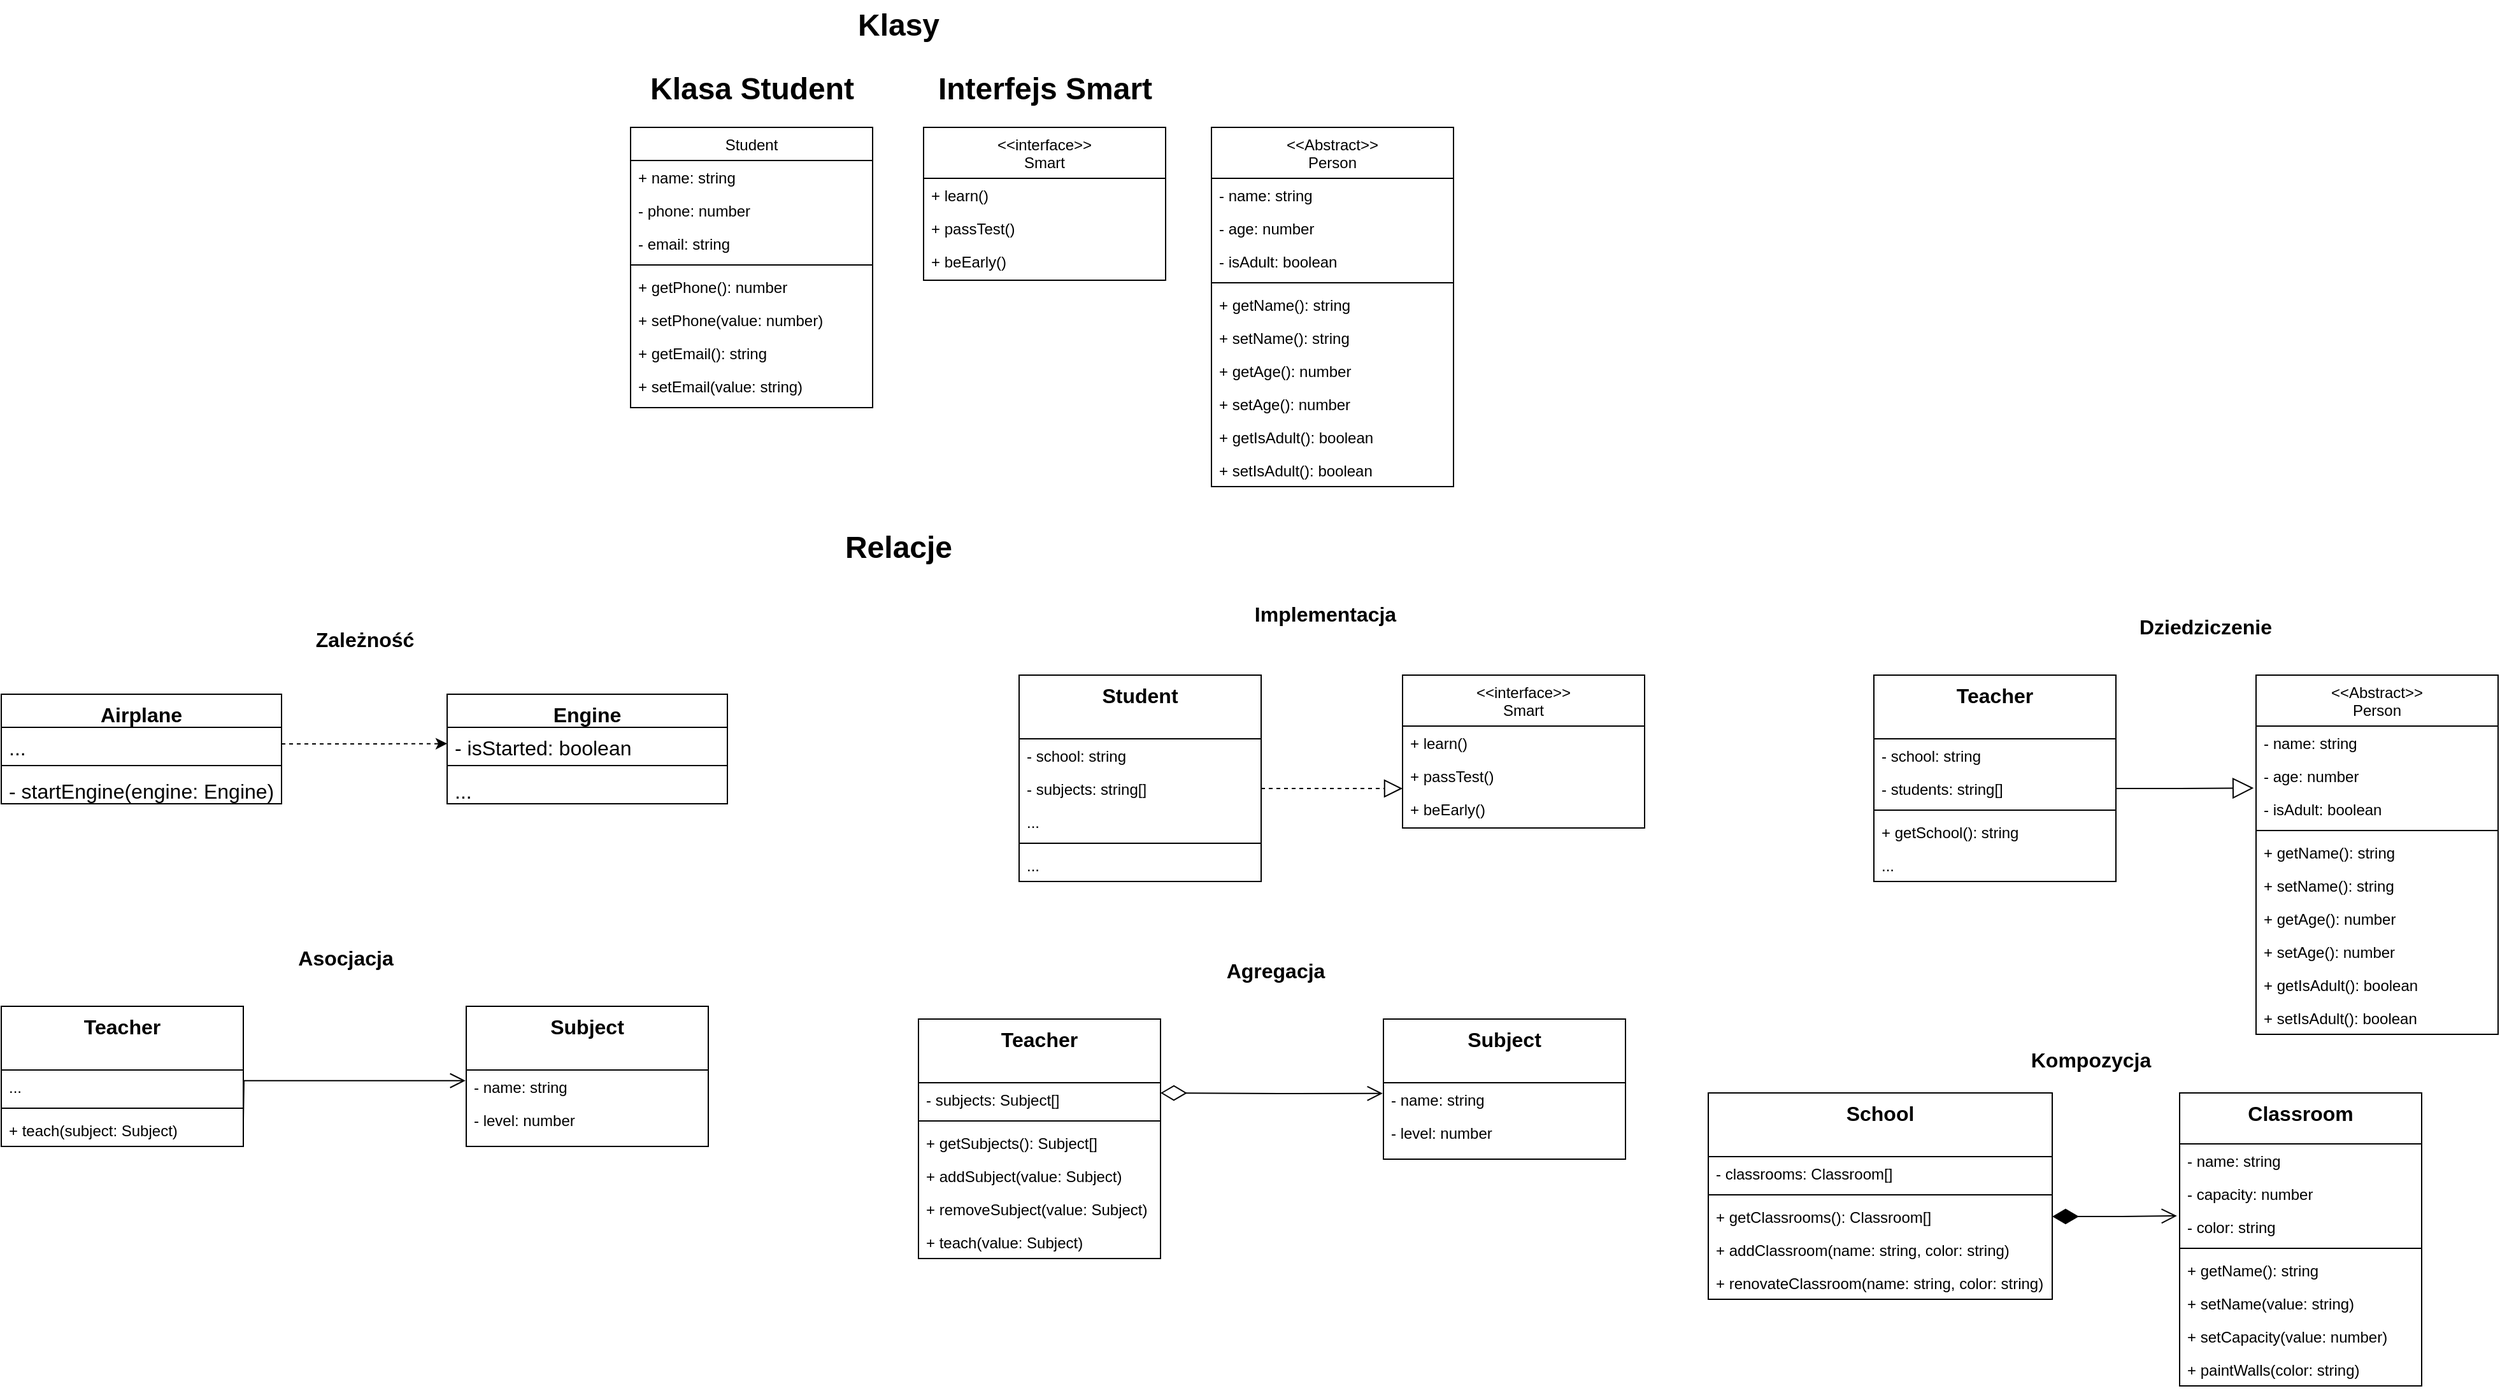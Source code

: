 <mxfile version="20.8.5" type="device"><diagram id="C5RBs43oDa-KdzZeNtuy" name="Page-1"><mxGraphModel dx="3452" dy="1570" grid="1" gridSize="10" guides="1" tooltips="1" connect="1" arrows="1" fold="1" page="1" pageScale="1" pageWidth="827" pageHeight="1169" math="0" shadow="0"><root><mxCell id="WIyWlLk6GJQsqaUBKTNV-0"/><mxCell id="WIyWlLk6GJQsqaUBKTNV-1" parent="WIyWlLk6GJQsqaUBKTNV-0"/><mxCell id="zkfFHV4jXpPFQw0GAbJ--0" value="Student" style="swimlane;fontStyle=0;align=center;verticalAlign=top;childLayout=stackLayout;horizontal=1;startSize=26;horizontalStack=0;resizeParent=1;resizeLast=0;collapsible=1;marginBottom=0;rounded=0;shadow=0;strokeWidth=1;" parent="WIyWlLk6GJQsqaUBKTNV-1" vertex="1"><mxGeometry x="204" y="130" width="190" height="220" as="geometry"><mxRectangle x="230" y="140" width="160" height="26" as="alternateBounds"/></mxGeometry></mxCell><mxCell id="zkfFHV4jXpPFQw0GAbJ--1" value="+ name: string" style="text;align=left;verticalAlign=top;spacingLeft=4;spacingRight=4;overflow=hidden;rotatable=0;points=[[0,0.5],[1,0.5]];portConstraint=eastwest;" parent="zkfFHV4jXpPFQw0GAbJ--0" vertex="1"><mxGeometry y="26" width="190" height="26" as="geometry"/></mxCell><mxCell id="zkfFHV4jXpPFQw0GAbJ--2" value="- phone: number" style="text;align=left;verticalAlign=top;spacingLeft=4;spacingRight=4;overflow=hidden;rotatable=0;points=[[0,0.5],[1,0.5]];portConstraint=eastwest;rounded=0;shadow=0;html=0;" parent="zkfFHV4jXpPFQw0GAbJ--0" vertex="1"><mxGeometry y="52" width="190" height="26" as="geometry"/></mxCell><mxCell id="zkfFHV4jXpPFQw0GAbJ--3" value="- email: string" style="text;align=left;verticalAlign=top;spacingLeft=4;spacingRight=4;overflow=hidden;rotatable=0;points=[[0,0.5],[1,0.5]];portConstraint=eastwest;rounded=0;shadow=0;html=0;" parent="zkfFHV4jXpPFQw0GAbJ--0" vertex="1"><mxGeometry y="78" width="190" height="26" as="geometry"/></mxCell><mxCell id="zkfFHV4jXpPFQw0GAbJ--4" value="" style="line;html=1;strokeWidth=1;align=left;verticalAlign=middle;spacingTop=-1;spacingLeft=3;spacingRight=3;rotatable=0;labelPosition=right;points=[];portConstraint=eastwest;" parent="zkfFHV4jXpPFQw0GAbJ--0" vertex="1"><mxGeometry y="104" width="190" height="8" as="geometry"/></mxCell><mxCell id="_cCwuV0gf8mc_dnum8Rk-0" value="+ getPhone(): number" style="text;align=left;verticalAlign=top;spacingLeft=4;spacingRight=4;overflow=hidden;rotatable=0;points=[[0,0.5],[1,0.5]];portConstraint=eastwest;rounded=0;shadow=0;html=0;" parent="zkfFHV4jXpPFQw0GAbJ--0" vertex="1"><mxGeometry y="112" width="190" height="26" as="geometry"/></mxCell><mxCell id="_cCwuV0gf8mc_dnum8Rk-1" value="+ setPhone(value: number)" style="text;align=left;verticalAlign=top;spacingLeft=4;spacingRight=4;overflow=hidden;rotatable=0;points=[[0,0.5],[1,0.5]];portConstraint=eastwest;rounded=0;shadow=0;html=0;" parent="zkfFHV4jXpPFQw0GAbJ--0" vertex="1"><mxGeometry y="138" width="190" height="26" as="geometry"/></mxCell><mxCell id="_cCwuV0gf8mc_dnum8Rk-3" value="+ getEmail(): string" style="text;align=left;verticalAlign=top;spacingLeft=4;spacingRight=4;overflow=hidden;rotatable=0;points=[[0,0.5],[1,0.5]];portConstraint=eastwest;rounded=0;shadow=0;html=0;" parent="zkfFHV4jXpPFQw0GAbJ--0" vertex="1"><mxGeometry y="164" width="190" height="26" as="geometry"/></mxCell><mxCell id="_cCwuV0gf8mc_dnum8Rk-4" value="+ setEmail(value: string)" style="text;align=left;verticalAlign=top;spacingLeft=4;spacingRight=4;overflow=hidden;rotatable=0;points=[[0,0.5],[1,0.5]];portConstraint=eastwest;rounded=0;shadow=0;html=0;" parent="zkfFHV4jXpPFQw0GAbJ--0" vertex="1"><mxGeometry y="190" width="190" height="26" as="geometry"/></mxCell><mxCell id="_cCwuV0gf8mc_dnum8Rk-6" value="Klasa Student" style="text;strokeColor=none;fillColor=none;html=1;fontSize=24;fontStyle=1;verticalAlign=middle;align=center;" parent="WIyWlLk6GJQsqaUBKTNV-1" vertex="1"><mxGeometry x="249" y="80" width="100" height="40" as="geometry"/></mxCell><mxCell id="_cCwuV0gf8mc_dnum8Rk-7" value="&lt;&lt;interface&gt;&gt;&#10;Smart" style="swimlane;fontStyle=0;align=center;verticalAlign=top;childLayout=stackLayout;horizontal=1;startSize=40;horizontalStack=0;resizeParent=1;resizeLast=0;collapsible=1;marginBottom=0;rounded=0;shadow=0;strokeWidth=1;" parent="WIyWlLk6GJQsqaUBKTNV-1" vertex="1"><mxGeometry x="434" y="130" width="190" height="120" as="geometry"><mxRectangle x="230" y="140" width="160" height="26" as="alternateBounds"/></mxGeometry></mxCell><mxCell id="_cCwuV0gf8mc_dnum8Rk-8" value="+ learn()" style="text;align=left;verticalAlign=top;spacingLeft=4;spacingRight=4;overflow=hidden;rotatable=0;points=[[0,0.5],[1,0.5]];portConstraint=eastwest;" parent="_cCwuV0gf8mc_dnum8Rk-7" vertex="1"><mxGeometry y="40" width="190" height="26" as="geometry"/></mxCell><mxCell id="_cCwuV0gf8mc_dnum8Rk-10" value="+ passTest()" style="text;align=left;verticalAlign=top;spacingLeft=4;spacingRight=4;overflow=hidden;rotatable=0;points=[[0,0.5],[1,0.5]];portConstraint=eastwest;rounded=0;shadow=0;html=0;" parent="_cCwuV0gf8mc_dnum8Rk-7" vertex="1"><mxGeometry y="66" width="190" height="26" as="geometry"/></mxCell><mxCell id="_cCwuV0gf8mc_dnum8Rk-17" value="+ beEarly()" style="text;align=left;verticalAlign=top;spacingLeft=4;spacingRight=4;overflow=hidden;rotatable=0;points=[[0,0.5],[1,0.5]];portConstraint=eastwest;rounded=0;shadow=0;html=0;" parent="_cCwuV0gf8mc_dnum8Rk-7" vertex="1"><mxGeometry y="92" width="190" height="26" as="geometry"/></mxCell><mxCell id="_cCwuV0gf8mc_dnum8Rk-16" value="Interfejs Smart" style="text;strokeColor=none;fillColor=none;html=1;fontSize=24;fontStyle=1;verticalAlign=middle;align=center;" parent="WIyWlLk6GJQsqaUBKTNV-1" vertex="1"><mxGeometry x="479" y="80" width="100" height="40" as="geometry"/></mxCell><mxCell id="_cCwuV0gf8mc_dnum8Rk-18" value="Relacje" style="text;strokeColor=none;fillColor=none;html=1;fontSize=24;fontStyle=1;verticalAlign=middle;align=center;" parent="WIyWlLk6GJQsqaUBKTNV-1" vertex="1"><mxGeometry x="364" y="440" width="100" height="40" as="geometry"/></mxCell><mxCell id="_cCwuV0gf8mc_dnum8Rk-19" value="Klasy" style="text;strokeColor=none;fillColor=none;html=1;fontSize=24;fontStyle=1;verticalAlign=middle;align=center;" parent="WIyWlLk6GJQsqaUBKTNV-1" vertex="1"><mxGeometry x="364" y="30" width="100" height="40" as="geometry"/></mxCell><mxCell id="_cCwuV0gf8mc_dnum8Rk-20" value="&lt;font style=&quot;font-size: 16px;&quot;&gt;Zależność&lt;/font&gt;" style="text;strokeColor=none;fillColor=none;html=1;fontSize=24;fontStyle=1;verticalAlign=middle;align=center;" parent="WIyWlLk6GJQsqaUBKTNV-1" vertex="1"><mxGeometry x="-55" y="510" width="100" height="40" as="geometry"/></mxCell><mxCell id="_cCwuV0gf8mc_dnum8Rk-21" value="Airplane" style="swimlane;fontStyle=1;align=center;verticalAlign=top;childLayout=stackLayout;horizontal=1;startSize=26;horizontalStack=0;resizeParent=1;resizeParentMax=0;resizeLast=0;collapsible=1;marginBottom=0;fontSize=16;" parent="WIyWlLk6GJQsqaUBKTNV-1" vertex="1"><mxGeometry x="-290" y="575" width="220" height="86" as="geometry"/></mxCell><mxCell id="_cCwuV0gf8mc_dnum8Rk-22" value="..." style="text;strokeColor=none;fillColor=none;align=left;verticalAlign=top;spacingLeft=4;spacingRight=4;overflow=hidden;rotatable=0;points=[[0,0.5],[1,0.5]];portConstraint=eastwest;fontSize=16;" parent="_cCwuV0gf8mc_dnum8Rk-21" vertex="1"><mxGeometry y="26" width="220" height="26" as="geometry"/></mxCell><mxCell id="_cCwuV0gf8mc_dnum8Rk-23" value="" style="line;strokeWidth=1;fillColor=none;align=left;verticalAlign=middle;spacingTop=-1;spacingLeft=3;spacingRight=3;rotatable=0;labelPosition=right;points=[];portConstraint=eastwest;strokeColor=inherit;fontSize=16;" parent="_cCwuV0gf8mc_dnum8Rk-21" vertex="1"><mxGeometry y="52" width="220" height="8" as="geometry"/></mxCell><mxCell id="_cCwuV0gf8mc_dnum8Rk-24" value="- startEngine(engine: Engine)" style="text;strokeColor=none;fillColor=none;align=left;verticalAlign=top;spacingLeft=4;spacingRight=4;overflow=hidden;rotatable=0;points=[[0,0.5],[1,0.5]];portConstraint=eastwest;fontSize=16;" parent="_cCwuV0gf8mc_dnum8Rk-21" vertex="1"><mxGeometry y="60" width="220" height="26" as="geometry"/></mxCell><mxCell id="_cCwuV0gf8mc_dnum8Rk-26" style="edgeStyle=orthogonalEdgeStyle;rounded=0;orthogonalLoop=1;jettySize=auto;html=1;exitX=1;exitY=0.5;exitDx=0;exitDy=0;fontSize=16;dashed=1;endArrow=classic;endFill=1;" parent="WIyWlLk6GJQsqaUBKTNV-1" source="_cCwuV0gf8mc_dnum8Rk-22" edge="1"><mxGeometry relative="1" as="geometry"><mxPoint x="60" y="613.793" as="targetPoint"/></mxGeometry></mxCell><mxCell id="_cCwuV0gf8mc_dnum8Rk-33" value="Engine" style="swimlane;fontStyle=1;align=center;verticalAlign=top;childLayout=stackLayout;horizontal=1;startSize=26;horizontalStack=0;resizeParent=1;resizeParentMax=0;resizeLast=0;collapsible=1;marginBottom=0;fontSize=16;" parent="WIyWlLk6GJQsqaUBKTNV-1" vertex="1"><mxGeometry x="60" y="575" width="220" height="86" as="geometry"/></mxCell><mxCell id="_cCwuV0gf8mc_dnum8Rk-34" value="- isStarted: boolean" style="text;strokeColor=none;fillColor=none;align=left;verticalAlign=top;spacingLeft=4;spacingRight=4;overflow=hidden;rotatable=0;points=[[0,0.5],[1,0.5]];portConstraint=eastwest;fontSize=16;" parent="_cCwuV0gf8mc_dnum8Rk-33" vertex="1"><mxGeometry y="26" width="220" height="26" as="geometry"/></mxCell><mxCell id="_cCwuV0gf8mc_dnum8Rk-35" value="" style="line;strokeWidth=1;fillColor=none;align=left;verticalAlign=middle;spacingTop=-1;spacingLeft=3;spacingRight=3;rotatable=0;labelPosition=right;points=[];portConstraint=eastwest;strokeColor=inherit;fontSize=16;" parent="_cCwuV0gf8mc_dnum8Rk-33" vertex="1"><mxGeometry y="52" width="220" height="8" as="geometry"/></mxCell><mxCell id="_cCwuV0gf8mc_dnum8Rk-36" value="..." style="text;strokeColor=none;fillColor=none;align=left;verticalAlign=top;spacingLeft=4;spacingRight=4;overflow=hidden;rotatable=0;points=[[0,0.5],[1,0.5]];portConstraint=eastwest;fontSize=16;" parent="_cCwuV0gf8mc_dnum8Rk-33" vertex="1"><mxGeometry y="60" width="220" height="26" as="geometry"/></mxCell><mxCell id="_cCwuV0gf8mc_dnum8Rk-37" value="&lt;font style=&quot;font-size: 16px;&quot;&gt;Implementacja&lt;/font&gt;" style="text;strokeColor=none;fillColor=none;html=1;fontSize=24;fontStyle=1;verticalAlign=middle;align=center;" parent="WIyWlLk6GJQsqaUBKTNV-1" vertex="1"><mxGeometry x="699" y="490" width="100" height="40" as="geometry"/></mxCell><mxCell id="_cCwuV0gf8mc_dnum8Rk-63" value="Student" style="swimlane;fontStyle=1;align=center;verticalAlign=top;childLayout=stackLayout;horizontal=1;startSize=50;horizontalStack=0;resizeParent=1;resizeLast=0;collapsible=1;marginBottom=0;rounded=0;shadow=0;strokeWidth=1;fontSize=16;" parent="WIyWlLk6GJQsqaUBKTNV-1" vertex="1"><mxGeometry x="509" y="560" width="190" height="162" as="geometry"><mxRectangle x="230" y="140" width="160" height="26" as="alternateBounds"/></mxGeometry></mxCell><mxCell id="_cCwuV0gf8mc_dnum8Rk-64" value="- school: string" style="text;align=left;verticalAlign=top;spacingLeft=4;spacingRight=4;overflow=hidden;rotatable=0;points=[[0,0.5],[1,0.5]];portConstraint=eastwest;" parent="_cCwuV0gf8mc_dnum8Rk-63" vertex="1"><mxGeometry y="50" width="190" height="26" as="geometry"/></mxCell><mxCell id="_cCwuV0gf8mc_dnum8Rk-65" value="- subjects: string[]" style="text;align=left;verticalAlign=top;spacingLeft=4;spacingRight=4;overflow=hidden;rotatable=0;points=[[0,0.5],[1,0.5]];portConstraint=eastwest;rounded=0;shadow=0;html=0;" parent="_cCwuV0gf8mc_dnum8Rk-63" vertex="1"><mxGeometry y="76" width="190" height="26" as="geometry"/></mxCell><mxCell id="_cCwuV0gf8mc_dnum8Rk-69" value="..." style="text;align=left;verticalAlign=top;spacingLeft=4;spacingRight=4;overflow=hidden;rotatable=0;points=[[0,0.5],[1,0.5]];portConstraint=eastwest;rounded=0;shadow=0;html=0;" parent="_cCwuV0gf8mc_dnum8Rk-63" vertex="1"><mxGeometry y="102" width="190" height="26" as="geometry"/></mxCell><mxCell id="_cCwuV0gf8mc_dnum8Rk-66" value="" style="line;html=1;strokeWidth=1;align=left;verticalAlign=middle;spacingTop=-1;spacingLeft=3;spacingRight=3;rotatable=0;labelPosition=right;points=[];portConstraint=eastwest;" parent="_cCwuV0gf8mc_dnum8Rk-63" vertex="1"><mxGeometry y="128" width="190" height="8" as="geometry"/></mxCell><mxCell id="_cCwuV0gf8mc_dnum8Rk-67" value="..." style="text;align=left;verticalAlign=top;spacingLeft=4;spacingRight=4;overflow=hidden;rotatable=0;points=[[0,0.5],[1,0.5]];portConstraint=eastwest;rounded=0;shadow=0;html=0;" parent="_cCwuV0gf8mc_dnum8Rk-63" vertex="1"><mxGeometry y="136" width="190" height="26" as="geometry"/></mxCell><mxCell id="_cCwuV0gf8mc_dnum8Rk-70" style="edgeStyle=orthogonalEdgeStyle;rounded=0;orthogonalLoop=1;jettySize=auto;html=1;exitX=1;exitY=0.5;exitDx=0;exitDy=0;entryX=0;entryY=0.5;entryDx=0;entryDy=0;dashed=1;fontSize=16;endArrow=block;endFill=0;endSize=12;" parent="WIyWlLk6GJQsqaUBKTNV-1" source="_cCwuV0gf8mc_dnum8Rk-65" edge="1"><mxGeometry relative="1" as="geometry"><mxPoint x="810" y="649" as="targetPoint"/></mxGeometry></mxCell><mxCell id="j95uNgf7LJZjvGZWHaTE-1" value="&lt;&lt;Abstract&gt;&gt;&#10;Person" style="swimlane;fontStyle=0;align=center;verticalAlign=top;childLayout=stackLayout;horizontal=1;startSize=40;horizontalStack=0;resizeParent=1;resizeLast=0;collapsible=1;marginBottom=0;rounded=0;shadow=0;strokeWidth=1;" parent="WIyWlLk6GJQsqaUBKTNV-1" vertex="1"><mxGeometry x="660" y="130" width="190" height="282" as="geometry"><mxRectangle x="230" y="140" width="160" height="26" as="alternateBounds"/></mxGeometry></mxCell><mxCell id="j95uNgf7LJZjvGZWHaTE-2" value="- name: string" style="text;align=left;verticalAlign=top;spacingLeft=4;spacingRight=4;overflow=hidden;rotatable=0;points=[[0,0.5],[1,0.5]];portConstraint=eastwest;" parent="j95uNgf7LJZjvGZWHaTE-1" vertex="1"><mxGeometry y="40" width="190" height="26" as="geometry"/></mxCell><mxCell id="j95uNgf7LJZjvGZWHaTE-3" value="- age: number" style="text;align=left;verticalAlign=top;spacingLeft=4;spacingRight=4;overflow=hidden;rotatable=0;points=[[0,0.5],[1,0.5]];portConstraint=eastwest;rounded=0;shadow=0;html=0;" parent="j95uNgf7LJZjvGZWHaTE-1" vertex="1"><mxGeometry y="66" width="190" height="26" as="geometry"/></mxCell><mxCell id="j95uNgf7LJZjvGZWHaTE-4" value="- isAdult: boolean" style="text;align=left;verticalAlign=top;spacingLeft=4;spacingRight=4;overflow=hidden;rotatable=0;points=[[0,0.5],[1,0.5]];portConstraint=eastwest;rounded=0;shadow=0;html=0;" parent="j95uNgf7LJZjvGZWHaTE-1" vertex="1"><mxGeometry y="92" width="190" height="26" as="geometry"/></mxCell><mxCell id="j95uNgf7LJZjvGZWHaTE-5" value="" style="line;html=1;strokeWidth=1;align=left;verticalAlign=middle;spacingTop=-1;spacingLeft=3;spacingRight=3;rotatable=0;labelPosition=right;points=[];portConstraint=eastwest;" parent="j95uNgf7LJZjvGZWHaTE-1" vertex="1"><mxGeometry y="118" width="190" height="8" as="geometry"/></mxCell><mxCell id="j95uNgf7LJZjvGZWHaTE-6" value="+ getName(): string" style="text;align=left;verticalAlign=top;spacingLeft=4;spacingRight=4;overflow=hidden;rotatable=0;points=[[0,0.5],[1,0.5]];portConstraint=eastwest;rounded=0;shadow=0;html=0;" parent="j95uNgf7LJZjvGZWHaTE-1" vertex="1"><mxGeometry y="126" width="190" height="26" as="geometry"/></mxCell><mxCell id="j95uNgf7LJZjvGZWHaTE-7" value="+ setName(): string" style="text;align=left;verticalAlign=top;spacingLeft=4;spacingRight=4;overflow=hidden;rotatable=0;points=[[0,0.5],[1,0.5]];portConstraint=eastwest;rounded=0;shadow=0;html=0;" parent="j95uNgf7LJZjvGZWHaTE-1" vertex="1"><mxGeometry y="152" width="190" height="26" as="geometry"/></mxCell><mxCell id="j95uNgf7LJZjvGZWHaTE-8" value="+ getAge(): number" style="text;align=left;verticalAlign=top;spacingLeft=4;spacingRight=4;overflow=hidden;rotatable=0;points=[[0,0.5],[1,0.5]];portConstraint=eastwest;rounded=0;shadow=0;html=0;" parent="j95uNgf7LJZjvGZWHaTE-1" vertex="1"><mxGeometry y="178" width="190" height="26" as="geometry"/></mxCell><mxCell id="j95uNgf7LJZjvGZWHaTE-9" value="+ setAge(): number" style="text;align=left;verticalAlign=top;spacingLeft=4;spacingRight=4;overflow=hidden;rotatable=0;points=[[0,0.5],[1,0.5]];portConstraint=eastwest;rounded=0;shadow=0;html=0;" parent="j95uNgf7LJZjvGZWHaTE-1" vertex="1"><mxGeometry y="204" width="190" height="26" as="geometry"/></mxCell><mxCell id="j95uNgf7LJZjvGZWHaTE-10" value="+ getIsAdult(): boolean" style="text;align=left;verticalAlign=top;spacingLeft=4;spacingRight=4;overflow=hidden;rotatable=0;points=[[0,0.5],[1,0.5]];portConstraint=eastwest;rounded=0;shadow=0;html=0;" parent="j95uNgf7LJZjvGZWHaTE-1" vertex="1"><mxGeometry y="230" width="190" height="26" as="geometry"/></mxCell><mxCell id="j95uNgf7LJZjvGZWHaTE-11" value="+ setIsAdult(): boolean" style="text;align=left;verticalAlign=top;spacingLeft=4;spacingRight=4;overflow=hidden;rotatable=0;points=[[0,0.5],[1,0.5]];portConstraint=eastwest;rounded=0;shadow=0;html=0;" parent="j95uNgf7LJZjvGZWHaTE-1" vertex="1"><mxGeometry y="256" width="190" height="26" as="geometry"/></mxCell><mxCell id="j95uNgf7LJZjvGZWHaTE-12" value="&lt;&lt;interface&gt;&gt;&#10;Smart" style="swimlane;fontStyle=0;align=center;verticalAlign=top;childLayout=stackLayout;horizontal=1;startSize=40;horizontalStack=0;resizeParent=1;resizeLast=0;collapsible=1;marginBottom=0;rounded=0;shadow=0;strokeWidth=1;" parent="WIyWlLk6GJQsqaUBKTNV-1" vertex="1"><mxGeometry x="810" y="560" width="190" height="120" as="geometry"><mxRectangle x="230" y="140" width="160" height="26" as="alternateBounds"/></mxGeometry></mxCell><mxCell id="j95uNgf7LJZjvGZWHaTE-13" value="+ learn()" style="text;align=left;verticalAlign=top;spacingLeft=4;spacingRight=4;overflow=hidden;rotatable=0;points=[[0,0.5],[1,0.5]];portConstraint=eastwest;" parent="j95uNgf7LJZjvGZWHaTE-12" vertex="1"><mxGeometry y="40" width="190" height="26" as="geometry"/></mxCell><mxCell id="j95uNgf7LJZjvGZWHaTE-14" value="+ passTest()" style="text;align=left;verticalAlign=top;spacingLeft=4;spacingRight=4;overflow=hidden;rotatable=0;points=[[0,0.5],[1,0.5]];portConstraint=eastwest;rounded=0;shadow=0;html=0;" parent="j95uNgf7LJZjvGZWHaTE-12" vertex="1"><mxGeometry y="66" width="190" height="26" as="geometry"/></mxCell><mxCell id="j95uNgf7LJZjvGZWHaTE-15" value="+ beEarly()" style="text;align=left;verticalAlign=top;spacingLeft=4;spacingRight=4;overflow=hidden;rotatable=0;points=[[0,0.5],[1,0.5]];portConstraint=eastwest;rounded=0;shadow=0;html=0;" parent="j95uNgf7LJZjvGZWHaTE-12" vertex="1"><mxGeometry y="92" width="190" height="26" as="geometry"/></mxCell><mxCell id="j95uNgf7LJZjvGZWHaTE-16" value="&lt;&lt;Abstract&gt;&gt;&#10;Person" style="swimlane;fontStyle=0;align=center;verticalAlign=top;childLayout=stackLayout;horizontal=1;startSize=40;horizontalStack=0;resizeParent=1;resizeLast=0;collapsible=1;marginBottom=0;rounded=0;shadow=0;strokeWidth=1;" parent="WIyWlLk6GJQsqaUBKTNV-1" vertex="1"><mxGeometry x="1480" y="560" width="190" height="282" as="geometry"><mxRectangle x="230" y="140" width="160" height="26" as="alternateBounds"/></mxGeometry></mxCell><mxCell id="j95uNgf7LJZjvGZWHaTE-17" value="- name: string" style="text;align=left;verticalAlign=top;spacingLeft=4;spacingRight=4;overflow=hidden;rotatable=0;points=[[0,0.5],[1,0.5]];portConstraint=eastwest;" parent="j95uNgf7LJZjvGZWHaTE-16" vertex="1"><mxGeometry y="40" width="190" height="26" as="geometry"/></mxCell><mxCell id="j95uNgf7LJZjvGZWHaTE-18" value="- age: number" style="text;align=left;verticalAlign=top;spacingLeft=4;spacingRight=4;overflow=hidden;rotatable=0;points=[[0,0.5],[1,0.5]];portConstraint=eastwest;rounded=0;shadow=0;html=0;" parent="j95uNgf7LJZjvGZWHaTE-16" vertex="1"><mxGeometry y="66" width="190" height="26" as="geometry"/></mxCell><mxCell id="j95uNgf7LJZjvGZWHaTE-19" value="- isAdult: boolean" style="text;align=left;verticalAlign=top;spacingLeft=4;spacingRight=4;overflow=hidden;rotatable=0;points=[[0,0.5],[1,0.5]];portConstraint=eastwest;rounded=0;shadow=0;html=0;" parent="j95uNgf7LJZjvGZWHaTE-16" vertex="1"><mxGeometry y="92" width="190" height="26" as="geometry"/></mxCell><mxCell id="j95uNgf7LJZjvGZWHaTE-20" value="" style="line;html=1;strokeWidth=1;align=left;verticalAlign=middle;spacingTop=-1;spacingLeft=3;spacingRight=3;rotatable=0;labelPosition=right;points=[];portConstraint=eastwest;" parent="j95uNgf7LJZjvGZWHaTE-16" vertex="1"><mxGeometry y="118" width="190" height="8" as="geometry"/></mxCell><mxCell id="j95uNgf7LJZjvGZWHaTE-21" value="+ getName(): string" style="text;align=left;verticalAlign=top;spacingLeft=4;spacingRight=4;overflow=hidden;rotatable=0;points=[[0,0.5],[1,0.5]];portConstraint=eastwest;rounded=0;shadow=0;html=0;" parent="j95uNgf7LJZjvGZWHaTE-16" vertex="1"><mxGeometry y="126" width="190" height="26" as="geometry"/></mxCell><mxCell id="j95uNgf7LJZjvGZWHaTE-22" value="+ setName(): string" style="text;align=left;verticalAlign=top;spacingLeft=4;spacingRight=4;overflow=hidden;rotatable=0;points=[[0,0.5],[1,0.5]];portConstraint=eastwest;rounded=0;shadow=0;html=0;" parent="j95uNgf7LJZjvGZWHaTE-16" vertex="1"><mxGeometry y="152" width="190" height="26" as="geometry"/></mxCell><mxCell id="j95uNgf7LJZjvGZWHaTE-23" value="+ getAge(): number" style="text;align=left;verticalAlign=top;spacingLeft=4;spacingRight=4;overflow=hidden;rotatable=0;points=[[0,0.5],[1,0.5]];portConstraint=eastwest;rounded=0;shadow=0;html=0;" parent="j95uNgf7LJZjvGZWHaTE-16" vertex="1"><mxGeometry y="178" width="190" height="26" as="geometry"/></mxCell><mxCell id="j95uNgf7LJZjvGZWHaTE-24" value="+ setAge(): number" style="text;align=left;verticalAlign=top;spacingLeft=4;spacingRight=4;overflow=hidden;rotatable=0;points=[[0,0.5],[1,0.5]];portConstraint=eastwest;rounded=0;shadow=0;html=0;" parent="j95uNgf7LJZjvGZWHaTE-16" vertex="1"><mxGeometry y="204" width="190" height="26" as="geometry"/></mxCell><mxCell id="j95uNgf7LJZjvGZWHaTE-25" value="+ getIsAdult(): boolean" style="text;align=left;verticalAlign=top;spacingLeft=4;spacingRight=4;overflow=hidden;rotatable=0;points=[[0,0.5],[1,0.5]];portConstraint=eastwest;rounded=0;shadow=0;html=0;" parent="j95uNgf7LJZjvGZWHaTE-16" vertex="1"><mxGeometry y="230" width="190" height="26" as="geometry"/></mxCell><mxCell id="j95uNgf7LJZjvGZWHaTE-26" value="+ setIsAdult(): boolean" style="text;align=left;verticalAlign=top;spacingLeft=4;spacingRight=4;overflow=hidden;rotatable=0;points=[[0,0.5],[1,0.5]];portConstraint=eastwest;rounded=0;shadow=0;html=0;" parent="j95uNgf7LJZjvGZWHaTE-16" vertex="1"><mxGeometry y="256" width="190" height="26" as="geometry"/></mxCell><mxCell id="j95uNgf7LJZjvGZWHaTE-27" value="Teacher" style="swimlane;fontStyle=1;align=center;verticalAlign=top;childLayout=stackLayout;horizontal=1;startSize=50;horizontalStack=0;resizeParent=1;resizeLast=0;collapsible=1;marginBottom=0;rounded=0;shadow=0;strokeWidth=1;fontSize=16;" parent="WIyWlLk6GJQsqaUBKTNV-1" vertex="1"><mxGeometry x="1180" y="560" width="190" height="162" as="geometry"><mxRectangle x="230" y="140" width="160" height="26" as="alternateBounds"/></mxGeometry></mxCell><mxCell id="j95uNgf7LJZjvGZWHaTE-28" value="- school: string" style="text;align=left;verticalAlign=top;spacingLeft=4;spacingRight=4;overflow=hidden;rotatable=0;points=[[0,0.5],[1,0.5]];portConstraint=eastwest;" parent="j95uNgf7LJZjvGZWHaTE-27" vertex="1"><mxGeometry y="50" width="190" height="26" as="geometry"/></mxCell><mxCell id="j95uNgf7LJZjvGZWHaTE-29" value="- students: string[]" style="text;align=left;verticalAlign=top;spacingLeft=4;spacingRight=4;overflow=hidden;rotatable=0;points=[[0,0.5],[1,0.5]];portConstraint=eastwest;rounded=0;shadow=0;html=0;" parent="j95uNgf7LJZjvGZWHaTE-27" vertex="1"><mxGeometry y="76" width="190" height="26" as="geometry"/></mxCell><mxCell id="j95uNgf7LJZjvGZWHaTE-31" value="" style="line;html=1;strokeWidth=1;align=left;verticalAlign=middle;spacingTop=-1;spacingLeft=3;spacingRight=3;rotatable=0;labelPosition=right;points=[];portConstraint=eastwest;" parent="j95uNgf7LJZjvGZWHaTE-27" vertex="1"><mxGeometry y="102" width="190" height="8" as="geometry"/></mxCell><mxCell id="j95uNgf7LJZjvGZWHaTE-32" value="+ getSchool(): string" style="text;align=left;verticalAlign=top;spacingLeft=4;spacingRight=4;overflow=hidden;rotatable=0;points=[[0,0.5],[1,0.5]];portConstraint=eastwest;rounded=0;shadow=0;html=0;" parent="j95uNgf7LJZjvGZWHaTE-27" vertex="1"><mxGeometry y="110" width="190" height="26" as="geometry"/></mxCell><mxCell id="j95uNgf7LJZjvGZWHaTE-35" value="..." style="text;align=left;verticalAlign=top;spacingLeft=4;spacingRight=4;overflow=hidden;rotatable=0;points=[[0,0.5],[1,0.5]];portConstraint=eastwest;rounded=0;shadow=0;html=0;" parent="j95uNgf7LJZjvGZWHaTE-27" vertex="1"><mxGeometry y="136" width="190" height="26" as="geometry"/></mxCell><mxCell id="j95uNgf7LJZjvGZWHaTE-33" value="&lt;font style=&quot;font-size: 16px;&quot;&gt;Dziedziczenie&lt;/font&gt;" style="text;strokeColor=none;fillColor=none;html=1;fontSize=24;fontStyle=1;verticalAlign=middle;align=center;" parent="WIyWlLk6GJQsqaUBKTNV-1" vertex="1"><mxGeometry x="1390" y="500" width="100" height="40" as="geometry"/></mxCell><mxCell id="j95uNgf7LJZjvGZWHaTE-34" style="edgeStyle=orthogonalEdgeStyle;rounded=0;orthogonalLoop=1;jettySize=auto;html=1;entryX=-0.01;entryY=0.872;entryDx=0;entryDy=0;entryPerimeter=0;endArrow=block;endFill=0;endSize=14;" parent="WIyWlLk6GJQsqaUBKTNV-1" source="j95uNgf7LJZjvGZWHaTE-29" target="j95uNgf7LJZjvGZWHaTE-18" edge="1"><mxGeometry relative="1" as="geometry"/></mxCell><mxCell id="SFLHF1UI_JqIaEED-H_1-0" value="Teacher" style="swimlane;fontStyle=1;align=center;verticalAlign=top;childLayout=stackLayout;horizontal=1;startSize=50;horizontalStack=0;resizeParent=1;resizeLast=0;collapsible=1;marginBottom=0;rounded=0;shadow=0;strokeWidth=1;fontSize=16;" vertex="1" parent="WIyWlLk6GJQsqaUBKTNV-1"><mxGeometry x="-290" y="820" width="190" height="110" as="geometry"><mxRectangle x="230" y="140" width="160" height="26" as="alternateBounds"/></mxGeometry></mxCell><mxCell id="SFLHF1UI_JqIaEED-H_1-3" value="..." style="text;align=left;verticalAlign=top;spacingLeft=4;spacingRight=4;overflow=hidden;rotatable=0;points=[[0,0.5],[1,0.5]];portConstraint=eastwest;rounded=0;shadow=0;html=0;" vertex="1" parent="SFLHF1UI_JqIaEED-H_1-0"><mxGeometry y="50" width="190" height="26" as="geometry"/></mxCell><mxCell id="SFLHF1UI_JqIaEED-H_1-4" value="" style="line;html=1;strokeWidth=1;align=left;verticalAlign=middle;spacingTop=-1;spacingLeft=3;spacingRight=3;rotatable=0;labelPosition=right;points=[];portConstraint=eastwest;" vertex="1" parent="SFLHF1UI_JqIaEED-H_1-0"><mxGeometry y="76" width="190" height="8" as="geometry"/></mxCell><mxCell id="SFLHF1UI_JqIaEED-H_1-5" value="+ teach(subject: Subject)" style="text;align=left;verticalAlign=top;spacingLeft=4;spacingRight=4;overflow=hidden;rotatable=0;points=[[0,0.5],[1,0.5]];portConstraint=eastwest;rounded=0;shadow=0;html=0;" vertex="1" parent="SFLHF1UI_JqIaEED-H_1-0"><mxGeometry y="84" width="190" height="26" as="geometry"/></mxCell><mxCell id="SFLHF1UI_JqIaEED-H_1-6" value="Subject" style="swimlane;fontStyle=1;align=center;verticalAlign=top;childLayout=stackLayout;horizontal=1;startSize=50;horizontalStack=0;resizeParent=1;resizeLast=0;collapsible=1;marginBottom=0;rounded=0;shadow=0;strokeWidth=1;fontSize=16;" vertex="1" parent="WIyWlLk6GJQsqaUBKTNV-1"><mxGeometry x="75" y="820" width="190" height="110" as="geometry"><mxRectangle x="230" y="140" width="160" height="26" as="alternateBounds"/></mxGeometry></mxCell><mxCell id="SFLHF1UI_JqIaEED-H_1-9" value="- name: string" style="text;align=left;verticalAlign=top;spacingLeft=4;spacingRight=4;overflow=hidden;rotatable=0;points=[[0,0.5],[1,0.5]];portConstraint=eastwest;rounded=0;shadow=0;html=0;" vertex="1" parent="SFLHF1UI_JqIaEED-H_1-6"><mxGeometry y="50" width="190" height="26" as="geometry"/></mxCell><mxCell id="SFLHF1UI_JqIaEED-H_1-11" value="- level: number" style="text;align=left;verticalAlign=top;spacingLeft=4;spacingRight=4;overflow=hidden;rotatable=0;points=[[0,0.5],[1,0.5]];portConstraint=eastwest;rounded=0;shadow=0;html=0;" vertex="1" parent="SFLHF1UI_JqIaEED-H_1-6"><mxGeometry y="76" width="190" height="26" as="geometry"/></mxCell><mxCell id="SFLHF1UI_JqIaEED-H_1-12" style="edgeStyle=orthogonalEdgeStyle;rounded=0;orthogonalLoop=1;jettySize=auto;html=1;endSize=10;endArrow=open;endFill=0;entryX=-0.003;entryY=0.322;entryDx=0;entryDy=0;entryPerimeter=0;" edge="1" parent="WIyWlLk6GJQsqaUBKTNV-1" target="SFLHF1UI_JqIaEED-H_1-9"><mxGeometry relative="1" as="geometry"><mxPoint x="-100" y="909" as="sourcePoint"/><mxPoint x="20" y="900" as="targetPoint"/></mxGeometry></mxCell><mxCell id="SFLHF1UI_JqIaEED-H_1-15" value="&lt;span style=&quot;font-size: 16px;&quot;&gt;Asocjacja&lt;/span&gt;" style="text;strokeColor=none;fillColor=none;html=1;fontSize=24;fontStyle=1;verticalAlign=middle;align=center;" vertex="1" parent="WIyWlLk6GJQsqaUBKTNV-1"><mxGeometry x="-70" y="760" width="100" height="40" as="geometry"/></mxCell><mxCell id="SFLHF1UI_JqIaEED-H_1-27" value="&lt;span style=&quot;font-size: 16px;&quot;&gt;Agregacja&lt;/span&gt;" style="text;strokeColor=none;fillColor=none;html=1;fontSize=24;fontStyle=1;verticalAlign=middle;align=center;" vertex="1" parent="WIyWlLk6GJQsqaUBKTNV-1"><mxGeometry x="660" y="770" width="100" height="40" as="geometry"/></mxCell><mxCell id="SFLHF1UI_JqIaEED-H_1-28" value="Teacher" style="swimlane;fontStyle=1;align=center;verticalAlign=top;childLayout=stackLayout;horizontal=1;startSize=50;horizontalStack=0;resizeParent=1;resizeLast=0;collapsible=1;marginBottom=0;rounded=0;shadow=0;strokeWidth=1;fontSize=16;" vertex="1" parent="WIyWlLk6GJQsqaUBKTNV-1"><mxGeometry x="430" y="830" width="190" height="188" as="geometry"><mxRectangle x="230" y="140" width="160" height="26" as="alternateBounds"/></mxGeometry></mxCell><mxCell id="SFLHF1UI_JqIaEED-H_1-29" value="- subjects: Subject[]" style="text;align=left;verticalAlign=top;spacingLeft=4;spacingRight=4;overflow=hidden;rotatable=0;points=[[0,0.5],[1,0.5]];portConstraint=eastwest;rounded=0;shadow=0;html=0;" vertex="1" parent="SFLHF1UI_JqIaEED-H_1-28"><mxGeometry y="50" width="190" height="26" as="geometry"/></mxCell><mxCell id="SFLHF1UI_JqIaEED-H_1-30" value="" style="line;html=1;strokeWidth=1;align=left;verticalAlign=middle;spacingTop=-1;spacingLeft=3;spacingRight=3;rotatable=0;labelPosition=right;points=[];portConstraint=eastwest;" vertex="1" parent="SFLHF1UI_JqIaEED-H_1-28"><mxGeometry y="76" width="190" height="8" as="geometry"/></mxCell><mxCell id="SFLHF1UI_JqIaEED-H_1-31" value="+ getSubjects(): Subject[]" style="text;align=left;verticalAlign=top;spacingLeft=4;spacingRight=4;overflow=hidden;rotatable=0;points=[[0,0.5],[1,0.5]];portConstraint=eastwest;rounded=0;shadow=0;html=0;" vertex="1" parent="SFLHF1UI_JqIaEED-H_1-28"><mxGeometry y="84" width="190" height="26" as="geometry"/></mxCell><mxCell id="SFLHF1UI_JqIaEED-H_1-36" value="+ addSubject(value: Subject)" style="text;align=left;verticalAlign=top;spacingLeft=4;spacingRight=4;overflow=hidden;rotatable=0;points=[[0,0.5],[1,0.5]];portConstraint=eastwest;rounded=0;shadow=0;html=0;" vertex="1" parent="SFLHF1UI_JqIaEED-H_1-28"><mxGeometry y="110" width="190" height="26" as="geometry"/></mxCell><mxCell id="SFLHF1UI_JqIaEED-H_1-37" value="+ removeSubject(value: Subject)" style="text;align=left;verticalAlign=top;spacingLeft=4;spacingRight=4;overflow=hidden;rotatable=0;points=[[0,0.5],[1,0.5]];portConstraint=eastwest;rounded=0;shadow=0;html=0;" vertex="1" parent="SFLHF1UI_JqIaEED-H_1-28"><mxGeometry y="136" width="190" height="26" as="geometry"/></mxCell><mxCell id="SFLHF1UI_JqIaEED-H_1-38" value="+ teach(value: Subject)" style="text;align=left;verticalAlign=top;spacingLeft=4;spacingRight=4;overflow=hidden;rotatable=0;points=[[0,0.5],[1,0.5]];portConstraint=eastwest;rounded=0;shadow=0;html=0;" vertex="1" parent="SFLHF1UI_JqIaEED-H_1-28"><mxGeometry y="162" width="190" height="26" as="geometry"/></mxCell><mxCell id="SFLHF1UI_JqIaEED-H_1-32" value="Subject" style="swimlane;fontStyle=1;align=center;verticalAlign=top;childLayout=stackLayout;horizontal=1;startSize=50;horizontalStack=0;resizeParent=1;resizeLast=0;collapsible=1;marginBottom=0;rounded=0;shadow=0;strokeWidth=1;fontSize=16;" vertex="1" parent="WIyWlLk6GJQsqaUBKTNV-1"><mxGeometry x="795" y="830" width="190" height="110" as="geometry"><mxRectangle x="230" y="140" width="160" height="26" as="alternateBounds"/></mxGeometry></mxCell><mxCell id="SFLHF1UI_JqIaEED-H_1-33" value="- name: string" style="text;align=left;verticalAlign=top;spacingLeft=4;spacingRight=4;overflow=hidden;rotatable=0;points=[[0,0.5],[1,0.5]];portConstraint=eastwest;rounded=0;shadow=0;html=0;" vertex="1" parent="SFLHF1UI_JqIaEED-H_1-32"><mxGeometry y="50" width="190" height="26" as="geometry"/></mxCell><mxCell id="SFLHF1UI_JqIaEED-H_1-34" value="- level: number" style="text;align=left;verticalAlign=top;spacingLeft=4;spacingRight=4;overflow=hidden;rotatable=0;points=[[0,0.5],[1,0.5]];portConstraint=eastwest;rounded=0;shadow=0;html=0;" vertex="1" parent="SFLHF1UI_JqIaEED-H_1-32"><mxGeometry y="76" width="190" height="26" as="geometry"/></mxCell><mxCell id="SFLHF1UI_JqIaEED-H_1-35" style="edgeStyle=orthogonalEdgeStyle;rounded=0;orthogonalLoop=1;jettySize=auto;html=1;endSize=10;endArrow=open;endFill=0;entryX=-0.003;entryY=0.322;entryDx=0;entryDy=0;entryPerimeter=0;startArrow=diamondThin;startFill=0;sourcePerimeterSpacing=0;targetPerimeterSpacing=0;startSize=18;" edge="1" parent="WIyWlLk6GJQsqaUBKTNV-1" target="SFLHF1UI_JqIaEED-H_1-33"><mxGeometry relative="1" as="geometry"><mxPoint x="620" y="888" as="sourcePoint"/><mxPoint x="740" y="910" as="targetPoint"/></mxGeometry></mxCell><mxCell id="SFLHF1UI_JqIaEED-H_1-39" value="&lt;span style=&quot;font-size: 16px;&quot;&gt;Kompozycja&lt;/span&gt;" style="text;strokeColor=none;fillColor=none;html=1;fontSize=24;fontStyle=1;verticalAlign=middle;align=center;" vertex="1" parent="WIyWlLk6GJQsqaUBKTNV-1"><mxGeometry x="1300" y="840" width="100" height="40" as="geometry"/></mxCell><mxCell id="SFLHF1UI_JqIaEED-H_1-40" value="School" style="swimlane;fontStyle=1;align=center;verticalAlign=top;childLayout=stackLayout;horizontal=1;startSize=50;horizontalStack=0;resizeParent=1;resizeLast=0;collapsible=1;marginBottom=0;rounded=0;shadow=0;strokeWidth=1;fontSize=16;" vertex="1" parent="WIyWlLk6GJQsqaUBKTNV-1"><mxGeometry x="1050" y="888" width="270" height="162" as="geometry"><mxRectangle x="230" y="140" width="160" height="26" as="alternateBounds"/></mxGeometry></mxCell><mxCell id="SFLHF1UI_JqIaEED-H_1-41" value="- classrooms: Classroom[]" style="text;align=left;verticalAlign=top;spacingLeft=4;spacingRight=4;overflow=hidden;rotatable=0;points=[[0,0.5],[1,0.5]];portConstraint=eastwest;rounded=0;shadow=0;html=0;" vertex="1" parent="SFLHF1UI_JqIaEED-H_1-40"><mxGeometry y="50" width="270" height="26" as="geometry"/></mxCell><mxCell id="SFLHF1UI_JqIaEED-H_1-42" value="" style="line;html=1;strokeWidth=1;align=left;verticalAlign=middle;spacingTop=-1;spacingLeft=3;spacingRight=3;rotatable=0;labelPosition=right;points=[];portConstraint=eastwest;" vertex="1" parent="SFLHF1UI_JqIaEED-H_1-40"><mxGeometry y="76" width="270" height="8" as="geometry"/></mxCell><mxCell id="SFLHF1UI_JqIaEED-H_1-43" value="+ getClassrooms(): Classroom[]" style="text;align=left;verticalAlign=top;spacingLeft=4;spacingRight=4;overflow=hidden;rotatable=0;points=[[0,0.5],[1,0.5]];portConstraint=eastwest;rounded=0;shadow=0;html=0;" vertex="1" parent="SFLHF1UI_JqIaEED-H_1-40"><mxGeometry y="84" width="270" height="26" as="geometry"/></mxCell><mxCell id="SFLHF1UI_JqIaEED-H_1-52" value="+ addClassroom(name: string, color: string)" style="text;align=left;verticalAlign=top;spacingLeft=4;spacingRight=4;overflow=hidden;rotatable=0;points=[[0,0.5],[1,0.5]];portConstraint=eastwest;rounded=0;shadow=0;html=0;" vertex="1" parent="SFLHF1UI_JqIaEED-H_1-40"><mxGeometry y="110" width="270" height="26" as="geometry"/></mxCell><mxCell id="SFLHF1UI_JqIaEED-H_1-51" value="+ renovateClassroom(name: string, color: string)" style="text;align=left;verticalAlign=top;spacingLeft=4;spacingRight=4;overflow=hidden;rotatable=0;points=[[0,0.5],[1,0.5]];portConstraint=eastwest;rounded=0;shadow=0;html=0;" vertex="1" parent="SFLHF1UI_JqIaEED-H_1-40"><mxGeometry y="136" width="270" height="26" as="geometry"/></mxCell><mxCell id="SFLHF1UI_JqIaEED-H_1-59" value="Classroom" style="swimlane;fontStyle=1;align=center;verticalAlign=top;childLayout=stackLayout;horizontal=1;startSize=40;horizontalStack=0;resizeParent=1;resizeLast=0;collapsible=1;marginBottom=0;rounded=0;shadow=0;strokeWidth=1;fontSize=16;" vertex="1" parent="WIyWlLk6GJQsqaUBKTNV-1"><mxGeometry x="1420" y="888" width="190" height="230" as="geometry"><mxRectangle x="230" y="140" width="160" height="26" as="alternateBounds"/></mxGeometry></mxCell><mxCell id="SFLHF1UI_JqIaEED-H_1-60" value="- name: string" style="text;align=left;verticalAlign=top;spacingLeft=4;spacingRight=4;overflow=hidden;rotatable=0;points=[[0,0.5],[1,0.5]];portConstraint=eastwest;" vertex="1" parent="SFLHF1UI_JqIaEED-H_1-59"><mxGeometry y="40" width="190" height="26" as="geometry"/></mxCell><mxCell id="SFLHF1UI_JqIaEED-H_1-71" value="- capacity: number" style="text;align=left;verticalAlign=top;spacingLeft=4;spacingRight=4;overflow=hidden;rotatable=0;points=[[0,0.5],[1,0.5]];portConstraint=eastwest;rounded=0;shadow=0;html=0;" vertex="1" parent="SFLHF1UI_JqIaEED-H_1-59"><mxGeometry y="66" width="190" height="26" as="geometry"/></mxCell><mxCell id="SFLHF1UI_JqIaEED-H_1-62" value="- color: string" style="text;align=left;verticalAlign=top;spacingLeft=4;spacingRight=4;overflow=hidden;rotatable=0;points=[[0,0.5],[1,0.5]];portConstraint=eastwest;rounded=0;shadow=0;html=0;" vertex="1" parent="SFLHF1UI_JqIaEED-H_1-59"><mxGeometry y="92" width="190" height="26" as="geometry"/></mxCell><mxCell id="SFLHF1UI_JqIaEED-H_1-63" value="" style="line;html=1;strokeWidth=1;align=left;verticalAlign=middle;spacingTop=-1;spacingLeft=3;spacingRight=3;rotatable=0;labelPosition=right;points=[];portConstraint=eastwest;" vertex="1" parent="SFLHF1UI_JqIaEED-H_1-59"><mxGeometry y="118" width="190" height="8" as="geometry"/></mxCell><mxCell id="SFLHF1UI_JqIaEED-H_1-77" value="+ getName(): string" style="text;align=left;verticalAlign=top;spacingLeft=4;spacingRight=4;overflow=hidden;rotatable=0;points=[[0,0.5],[1,0.5]];portConstraint=eastwest;rounded=0;shadow=0;html=0;" vertex="1" parent="SFLHF1UI_JqIaEED-H_1-59"><mxGeometry y="126" width="190" height="26" as="geometry"/></mxCell><mxCell id="SFLHF1UI_JqIaEED-H_1-76" value="+ setName(value: string)" style="text;align=left;verticalAlign=top;spacingLeft=4;spacingRight=4;overflow=hidden;rotatable=0;points=[[0,0.5],[1,0.5]];portConstraint=eastwest;rounded=0;shadow=0;html=0;" vertex="1" parent="SFLHF1UI_JqIaEED-H_1-59"><mxGeometry y="152" width="190" height="26" as="geometry"/></mxCell><mxCell id="SFLHF1UI_JqIaEED-H_1-73" value="+ setCapacity(value: number)" style="text;align=left;verticalAlign=top;spacingLeft=4;spacingRight=4;overflow=hidden;rotatable=0;points=[[0,0.5],[1,0.5]];portConstraint=eastwest;rounded=0;shadow=0;html=0;" vertex="1" parent="SFLHF1UI_JqIaEED-H_1-59"><mxGeometry y="178" width="190" height="26" as="geometry"/></mxCell><mxCell id="SFLHF1UI_JqIaEED-H_1-64" value="+ paintWalls(color: string)" style="text;align=left;verticalAlign=top;spacingLeft=4;spacingRight=4;overflow=hidden;rotatable=0;points=[[0,0.5],[1,0.5]];portConstraint=eastwest;rounded=0;shadow=0;html=0;" vertex="1" parent="SFLHF1UI_JqIaEED-H_1-59"><mxGeometry y="204" width="190" height="26" as="geometry"/></mxCell><mxCell id="SFLHF1UI_JqIaEED-H_1-72" style="edgeStyle=orthogonalEdgeStyle;rounded=0;orthogonalLoop=1;jettySize=auto;html=1;exitX=1;exitY=0.5;exitDx=0;exitDy=0;entryX=-0.011;entryY=0.173;entryDx=0;entryDy=0;entryPerimeter=0;fontSize=16;startArrow=diamondThin;startFill=1;endArrow=open;endFill=0;startSize=18;endSize=10;sourcePerimeterSpacing=0;targetPerimeterSpacing=0;" edge="1" parent="WIyWlLk6GJQsqaUBKTNV-1" source="SFLHF1UI_JqIaEED-H_1-43" target="SFLHF1UI_JqIaEED-H_1-62"><mxGeometry relative="1" as="geometry"/></mxCell></root></mxGraphModel></diagram></mxfile>